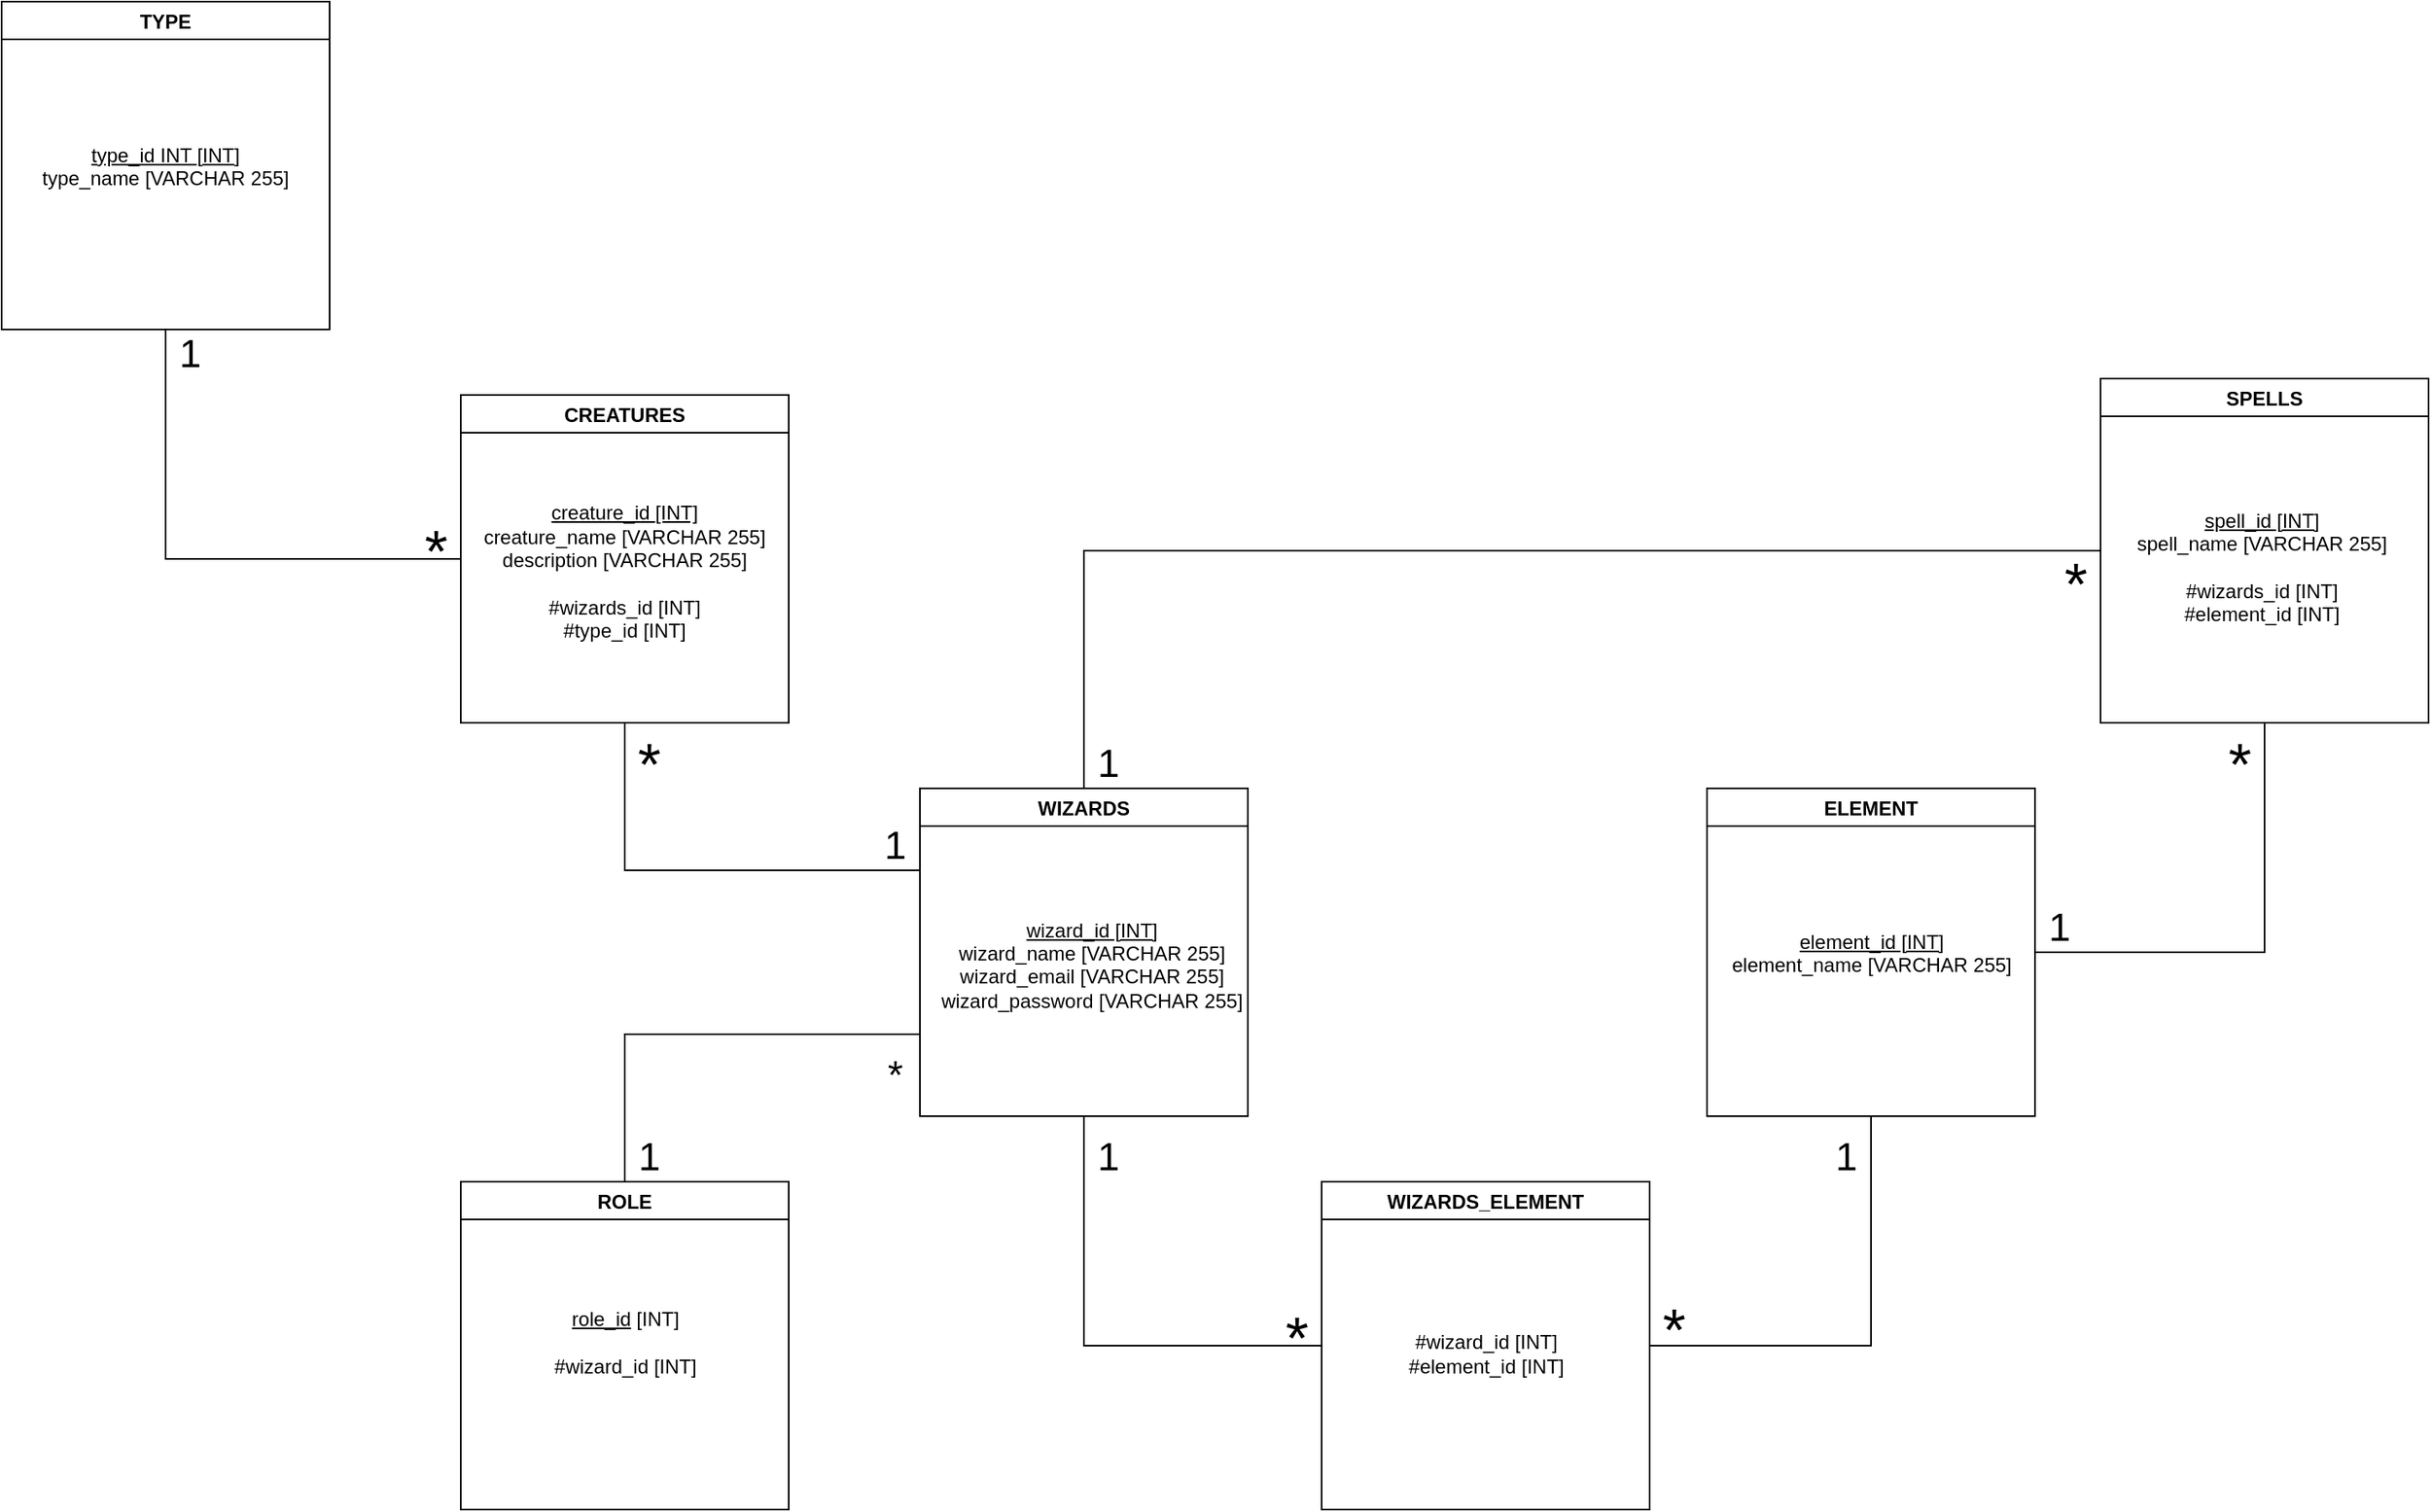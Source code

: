 <mxfile version="25.0.2">
  <diagram id="C5RBs43oDa-KdzZeNtuy" name="Page-1">
    <mxGraphModel dx="3592" dy="2858" grid="1" gridSize="10" guides="1" tooltips="1" connect="1" arrows="1" fold="1" page="1" pageScale="1" pageWidth="827" pageHeight="1169" math="0" shadow="0">
      <root>
        <mxCell id="WIyWlLk6GJQsqaUBKTNV-0" />
        <mxCell id="WIyWlLk6GJQsqaUBKTNV-1" parent="WIyWlLk6GJQsqaUBKTNV-0" />
        <mxCell id="aLs-xE2tIXRfUIecubn8-0" value="WIZARDS" style="swimlane;" vertex="1" parent="WIyWlLk6GJQsqaUBKTNV-1">
          <mxGeometry x="-120" y="240" width="200" height="200" as="geometry" />
        </mxCell>
        <mxCell id="aLs-xE2tIXRfUIecubn8-41" value="&lt;div&gt;&lt;u&gt;wizard_id [INT]&lt;/u&gt;&lt;/div&gt;&lt;div&gt;wizard_name [VARCHAR 255]&lt;/div&gt;&lt;div&gt;wizard_email [VARCHAR 255]&lt;br&gt;&lt;/div&gt;&lt;div&gt;&lt;div&gt;wizard_password [VARCHAR 255]&lt;/div&gt;&lt;div&gt;&lt;div&gt;&lt;br&gt;&lt;/div&gt;&lt;/div&gt;&lt;/div&gt;" style="text;html=1;align=center;verticalAlign=middle;whiteSpace=wrap;rounded=0;" vertex="1" parent="aLs-xE2tIXRfUIecubn8-0">
          <mxGeometry x="10" y="30" width="190" height="170" as="geometry" />
        </mxCell>
        <mxCell id="aLs-xE2tIXRfUIecubn8-1" value="WIZARDS_ELEMENT" style="swimlane;" vertex="1" parent="WIyWlLk6GJQsqaUBKTNV-1">
          <mxGeometry x="125" y="480" width="200" height="200" as="geometry" />
        </mxCell>
        <mxCell id="aLs-xE2tIXRfUIecubn8-43" value="&lt;div&gt;#wizard_id [INT]&lt;/div&gt;&lt;div&gt;#element_id [INT]&lt;/div&gt;" style="text;html=1;align=center;verticalAlign=middle;whiteSpace=wrap;rounded=0;" vertex="1" parent="aLs-xE2tIXRfUIecubn8-1">
          <mxGeometry x="1.5" y="20" width="197" height="170" as="geometry" />
        </mxCell>
        <mxCell id="aLs-xE2tIXRfUIecubn8-2" value="SPELLS" style="swimlane;" vertex="1" parent="WIyWlLk6GJQsqaUBKTNV-1">
          <mxGeometry x="600" y="-10" width="200" height="210" as="geometry" />
        </mxCell>
        <mxCell id="aLs-xE2tIXRfUIecubn8-39" value="&lt;div&gt;&lt;u&gt;spell_id [INT]&lt;/u&gt;&lt;/div&gt;&lt;div&gt;spell_name [VARCHAR 255]&lt;/div&gt;&lt;div&gt;&lt;br&gt;&lt;/div&gt;&lt;div&gt;#wizards_id [INT]&lt;/div&gt;&lt;div&gt;#element_id [INT]&lt;/div&gt;" style="text;html=1;align=center;verticalAlign=middle;whiteSpace=wrap;rounded=0;" vertex="1" parent="aLs-xE2tIXRfUIecubn8-2">
          <mxGeometry y="30" width="197" height="170" as="geometry" />
        </mxCell>
        <mxCell id="aLs-xE2tIXRfUIecubn8-3" value="CREATURES" style="swimlane;" vertex="1" parent="WIyWlLk6GJQsqaUBKTNV-1">
          <mxGeometry x="-400" width="200" height="200" as="geometry" />
        </mxCell>
        <mxCell id="aLs-xE2tIXRfUIecubn8-38" value="&lt;div&gt;&lt;u&gt;creature_id [INT]&lt;/u&gt;&lt;/div&gt;&lt;div&gt;creature_name [VARCHAR 255]&lt;/div&gt;&lt;div&gt;description [VARCHAR 255]&lt;br&gt;&lt;/div&gt;&lt;div&gt;&lt;br&gt;&lt;/div&gt;&lt;div&gt;#wizards_id [INT]&lt;/div&gt;&lt;div&gt;#type_id [INT]&lt;/div&gt;&lt;div&gt;&lt;br&gt;&lt;/div&gt;" style="text;html=1;align=center;verticalAlign=middle;whiteSpace=wrap;rounded=0;" vertex="1" parent="aLs-xE2tIXRfUIecubn8-3">
          <mxGeometry y="30" width="200" height="170" as="geometry" />
        </mxCell>
        <mxCell id="aLs-xE2tIXRfUIecubn8-5" value="" style="endArrow=none;html=1;rounded=0;exitX=0.5;exitY=1;exitDx=0;exitDy=0;entryX=0;entryY=0.5;entryDx=0;entryDy=0;" edge="1" parent="WIyWlLk6GJQsqaUBKTNV-1" source="aLs-xE2tIXRfUIecubn8-0" target="aLs-xE2tIXRfUIecubn8-1">
          <mxGeometry width="50" height="50" relative="1" as="geometry">
            <mxPoint x="550" y="350" as="sourcePoint" />
            <mxPoint x="600" y="300" as="targetPoint" />
            <Array as="points">
              <mxPoint x="-20" y="580" />
            </Array>
          </mxGeometry>
        </mxCell>
        <mxCell id="aLs-xE2tIXRfUIecubn8-9" value="&lt;font style=&quot;font-size: 24px;&quot;&gt;1&lt;/font&gt;&lt;span style=&quot;color: rgba(0, 0, 0, 0); font-family: monospace; font-size: 0px; text-align: start; text-wrap: nowrap;&quot;&gt;%3CmxGraphModel%3E%3Croot%3E%3CmxCell%20id%3D%220%22%2F%3E%3CmxCell%20id%3D%221%22%20parent%3D%220%22%2F%3E%3CmxCell%20id%3D%222%22%20value%3D%22%22%20style%3D%22endArrow%3Dnone%3Bhtml%3D1%3Brounded%3D0%3BexitX%3D0.5%3BexitY%3D0%3BexitDx%3D0%3BexitDy%3D0%3BentryX%3D0%3BentryY%3D0.5%3BentryDx%3D0%3BentryDy%3D0%3B%22%20edge%3D%221%22%20parent%3D%221%22%3E%3CmxGeometry%20width%3D%2250%22%20height%3D%2250%22%20relative%3D%221%22%20as%3D%22geometry%22%3E%3CmxPoint%20x%3D%22580%22%20y%3D%22240%22%20as%3D%22sourcePoint%22%2F%3E%3CmxPoint%20x%3D%22720%22%20y%3D%2260%22%20as%3D%22targetPoint%22%2F%3E%3CArray%20as%3D%22points%22%3E%3CmxPoint%20x%3D%22580%22%20y%3D%2260%22%2F%3E%3C%2FArray%3E%3C%2FmxGeometry%3E%3C%2FmxCell%3E%3C%2Froot%3E%3C%2FmxGraphModel%3E&lt;/span&gt;" style="text;html=1;align=center;verticalAlign=middle;whiteSpace=wrap;rounded=0;" vertex="1" parent="WIyWlLk6GJQsqaUBKTNV-1">
          <mxGeometry x="-20" y="450" width="30" height="30" as="geometry" />
        </mxCell>
        <mxCell id="aLs-xE2tIXRfUIecubn8-10" value="&lt;font style=&quot;font-size: 36px;&quot;&gt;*&lt;/font&gt;" style="text;html=1;align=center;verticalAlign=middle;whiteSpace=wrap;rounded=0;" vertex="1" parent="WIyWlLk6GJQsqaUBKTNV-1">
          <mxGeometry x="95" y="560" width="30" height="30" as="geometry" />
        </mxCell>
        <mxCell id="aLs-xE2tIXRfUIecubn8-11" value="&lt;font style=&quot;font-size: 24px;&quot;&gt;1&lt;/font&gt;&lt;span style=&quot;color: rgba(0, 0, 0, 0); font-family: monospace; font-size: 0px; text-align: start; text-wrap: nowrap;&quot;&gt;%3CmxGraphModel%3E%3Croot%3E%3CmxCell%20id%3D%220%22%2F%3E%3CmxCell%20id%3D%221%22%20parent%3D%220%22%2F%3E%3CmxCell%20id%3D%222%22%20value%3D%22%22%20style%3D%22endArrow%3Dnone%3Bhtml%3D1%3Brounded%3D0%3BexitX%3D0.5%3BexitY%3D0%3BexitDx%3D0%3BexitDy%3D0%3BentryX%3D0%3BentryY%3D0.5%3BentryDx%3D0%3BentryDy%3D0%3B%22%20edge%3D%221%22%20parent%3D%221%22%3E%3CmxGeometry%20width%3D%2250%22%20height%3D%2250%22%20relative%3D%221%22%20as%3D%22geometry%22%3E%3CmxPoint%20x%3D%22580%22%20y%3D%22240%22%20as%3D%22sourcePoint%22%2F%3E%3CmxPoint%20x%3D%22720%22%20y%3D%2260%22%20as%3D%22targetPoint%22%2F%3E%3CArray%20as%3D%22points%22%3E%3CmxPoint%20x%3D%22580%22%20y%3D%2260%22%2F%3E%3C%2FArray%3E%3C%2FmxGeometry%3E%3C%2FmxCell%3E%3C%2Froot%3E%3C%2FmxGraphModel%3E&lt;/span&gt;" style="text;html=1;align=center;verticalAlign=middle;whiteSpace=wrap;rounded=0;" vertex="1" parent="WIyWlLk6GJQsqaUBKTNV-1">
          <mxGeometry x="430" y="450" width="30" height="30" as="geometry" />
        </mxCell>
        <mxCell id="aLs-xE2tIXRfUIecubn8-12" value="&lt;font style=&quot;font-size: 36px;&quot;&gt;*&lt;/font&gt;" style="text;html=1;align=center;verticalAlign=middle;whiteSpace=wrap;rounded=0;" vertex="1" parent="WIyWlLk6GJQsqaUBKTNV-1">
          <mxGeometry x="670" y="210" width="30" height="30" as="geometry" />
        </mxCell>
        <mxCell id="aLs-xE2tIXRfUIecubn8-17" value="TYPE" style="swimlane;" vertex="1" parent="WIyWlLk6GJQsqaUBKTNV-1">
          <mxGeometry x="-680" y="-240" width="200" height="200" as="geometry" />
        </mxCell>
        <mxCell id="aLs-xE2tIXRfUIecubn8-37" value="&lt;u&gt;type_id INT [INT]&lt;/u&gt;&lt;div&gt;type_name [VARCHAR 255]&lt;/div&gt;&lt;div&gt;&lt;br&gt;&lt;/div&gt;&lt;div&gt;&lt;br&gt;&lt;/div&gt;" style="text;html=1;align=center;verticalAlign=middle;whiteSpace=wrap;rounded=0;" vertex="1" parent="aLs-xE2tIXRfUIecubn8-17">
          <mxGeometry y="30" width="200" height="170" as="geometry" />
        </mxCell>
        <mxCell id="aLs-xE2tIXRfUIecubn8-18" value="" style="endArrow=none;html=1;rounded=0;entryX=0.5;entryY=1;entryDx=0;entryDy=0;exitX=0;exitY=0.5;exitDx=0;exitDy=0;" edge="1" parent="WIyWlLk6GJQsqaUBKTNV-1" source="aLs-xE2tIXRfUIecubn8-3" target="aLs-xE2tIXRfUIecubn8-17">
          <mxGeometry width="50" height="50" relative="1" as="geometry">
            <mxPoint x="-330" y="-150" as="sourcePoint" />
            <mxPoint x="-470" y="-330" as="targetPoint" />
            <Array as="points">
              <mxPoint x="-580" y="100" />
            </Array>
          </mxGeometry>
        </mxCell>
        <mxCell id="aLs-xE2tIXRfUIecubn8-19" value="&lt;font style=&quot;font-size: 24px;&quot;&gt;1&lt;/font&gt;&lt;span style=&quot;color: rgba(0, 0, 0, 0); font-family: monospace; font-size: 0px; text-align: start; text-wrap: nowrap;&quot;&gt;%3CmxGraphModel%3E%3Croot%3E%3CmxCell%20id%3D%220%22%2F%3E%3CmxCell%20id%3D%221%22%20parent%3D%220%22%2F%3E%3CmxCell%20id%3D%222%22%20value%3D%22%22%20style%3D%22endArrow%3Dnone%3Bhtml%3D1%3Brounded%3D0%3BexitX%3D0.5%3BexitY%3D0%3BexitDx%3D0%3BexitDy%3D0%3BentryX%3D0%3BentryY%3D0.5%3BentryDx%3D0%3BentryDy%3D0%3B%22%20edge%3D%221%22%20parent%3D%221%22%3E%3CmxGeometry%20width%3D%2250%22%20height%3D%2250%22%20relative%3D%221%22%20as%3D%22geometry%22%3E%3CmxPoint%20x%3D%22580%22%20y%3D%22240%22%20as%3D%22sourcePoint%22%2F%3E%3CmxPoint%20x%3D%22720%22%20y%3D%2260%22%20as%3D%22targetPoint%22%2F%3E%3CArray%20as%3D%22points%22%3E%3CmxPoint%20x%3D%22580%22%20y%3D%2260%22%2F%3E%3C%2FArray%3E%3C%2FmxGeometry%3E%3C%2FmxCell%3E%3C%2Froot%3E%3C%2FmxGraphModel%3E&lt;/span&gt;" style="text;html=1;align=center;verticalAlign=middle;whiteSpace=wrap;rounded=0;" vertex="1" parent="WIyWlLk6GJQsqaUBKTNV-1">
          <mxGeometry x="-580" y="-40" width="30" height="30" as="geometry" />
        </mxCell>
        <mxCell id="aLs-xE2tIXRfUIecubn8-22" value="ELEMENT" style="swimlane;" vertex="1" parent="WIyWlLk6GJQsqaUBKTNV-1">
          <mxGeometry x="360" y="240" width="200" height="200" as="geometry" />
        </mxCell>
        <mxCell id="aLs-xE2tIXRfUIecubn8-42" value="&lt;div&gt;&lt;u&gt;element_id [INT]&lt;/u&gt;&lt;/div&gt;&lt;div&gt;element_name [VARCHAR 255]&lt;/div&gt;&lt;div&gt;&lt;br&gt;&lt;/div&gt;&lt;div&gt;&lt;div&gt;&lt;div&gt;&lt;br&gt;&lt;/div&gt;&lt;/div&gt;&lt;/div&gt;" style="text;html=1;align=center;verticalAlign=middle;whiteSpace=wrap;rounded=0;" vertex="1" parent="aLs-xE2tIXRfUIecubn8-22">
          <mxGeometry x="1.5" y="30" width="197" height="170" as="geometry" />
        </mxCell>
        <mxCell id="aLs-xE2tIXRfUIecubn8-23" value="" style="endArrow=none;html=1;rounded=0;exitX=1;exitY=0.5;exitDx=0;exitDy=0;entryX=0.5;entryY=1;entryDx=0;entryDy=0;" edge="1" parent="WIyWlLk6GJQsqaUBKTNV-1" source="aLs-xE2tIXRfUIecubn8-1" target="aLs-xE2tIXRfUIecubn8-22">
          <mxGeometry width="50" height="50" relative="1" as="geometry">
            <mxPoint x="520" y="690" as="sourcePoint" />
            <mxPoint x="570" y="640" as="targetPoint" />
            <Array as="points">
              <mxPoint x="460" y="580" />
            </Array>
          </mxGeometry>
        </mxCell>
        <mxCell id="aLs-xE2tIXRfUIecubn8-24" value="&lt;font style=&quot;font-size: 36px;&quot;&gt;*&lt;/font&gt;" style="text;html=1;align=center;verticalAlign=middle;whiteSpace=wrap;rounded=0;" vertex="1" parent="WIyWlLk6GJQsqaUBKTNV-1">
          <mxGeometry x="325" y="560" width="30" height="20" as="geometry" />
        </mxCell>
        <mxCell id="aLs-xE2tIXRfUIecubn8-26" value="&lt;font style=&quot;font-size: 36px;&quot;&gt;*&lt;/font&gt;" style="text;html=1;align=center;verticalAlign=middle;whiteSpace=wrap;rounded=0;" vertex="1" parent="WIyWlLk6GJQsqaUBKTNV-1">
          <mxGeometry x="-430" y="80" width="30" height="30" as="geometry" />
        </mxCell>
        <mxCell id="aLs-xE2tIXRfUIecubn8-27" value="" style="endArrow=none;html=1;rounded=0;exitX=0.5;exitY=1;exitDx=0;exitDy=0;entryX=1;entryY=0.5;entryDx=0;entryDy=0;" edge="1" parent="WIyWlLk6GJQsqaUBKTNV-1" source="aLs-xE2tIXRfUIecubn8-2" target="aLs-xE2tIXRfUIecubn8-22">
          <mxGeometry width="50" height="50" relative="1" as="geometry">
            <mxPoint x="335" y="590" as="sourcePoint" />
            <mxPoint x="470" y="450" as="targetPoint" />
            <Array as="points">
              <mxPoint x="700" y="340" />
            </Array>
          </mxGeometry>
        </mxCell>
        <mxCell id="aLs-xE2tIXRfUIecubn8-28" value="&lt;font style=&quot;font-size: 24px;&quot;&gt;1&lt;/font&gt;&lt;span style=&quot;color: rgba(0, 0, 0, 0); font-family: monospace; font-size: 0px; text-align: start; text-wrap: nowrap;&quot;&gt;%3CmxGraphModel%3E%3Croot%3E%3CmxCell%20id%3D%220%22%2F%3E%3CmxCell%20id%3D%221%22%20parent%3D%220%22%2F%3E%3CmxCell%20id%3D%222%22%20value%3D%22%22%20style%3D%22endArrow%3Dnone%3Bhtml%3D1%3Brounded%3D0%3BexitX%3D0.5%3BexitY%3D0%3BexitDx%3D0%3BexitDy%3D0%3BentryX%3D0%3BentryY%3D0.5%3BentryDx%3D0%3BentryDy%3D0%3B%22%20edge%3D%221%22%20parent%3D%221%22%3E%3CmxGeometry%20width%3D%2250%22%20height%3D%2250%22%20relative%3D%221%22%20as%3D%22geometry%22%3E%3CmxPoint%20x%3D%22580%22%20y%3D%22240%22%20as%3D%22sourcePoint%22%2F%3E%3CmxPoint%20x%3D%22720%22%20y%3D%2260%22%20as%3D%22targetPoint%22%2F%3E%3CArray%20as%3D%22points%22%3E%3CmxPoint%20x%3D%22580%22%20y%3D%2260%22%2F%3E%3C%2FArray%3E%3C%2FmxGeometry%3E%3C%2FmxCell%3E%3C%2Froot%3E%3C%2FmxGraphModel%3E&lt;/span&gt;" style="text;html=1;align=center;verticalAlign=middle;whiteSpace=wrap;rounded=0;" vertex="1" parent="WIyWlLk6GJQsqaUBKTNV-1">
          <mxGeometry x="560" y="310" width="30" height="30" as="geometry" />
        </mxCell>
        <mxCell id="aLs-xE2tIXRfUIecubn8-34" value="" style="endArrow=none;html=1;rounded=0;exitX=0.5;exitY=1;exitDx=0;exitDy=0;entryX=0;entryY=0.25;entryDx=0;entryDy=0;" edge="1" parent="WIyWlLk6GJQsqaUBKTNV-1" source="aLs-xE2tIXRfUIecubn8-38" target="aLs-xE2tIXRfUIecubn8-0">
          <mxGeometry width="50" height="50" relative="1" as="geometry">
            <mxPoint x="-240" y="310" as="sourcePoint" />
            <mxPoint x="-200" y="300" as="targetPoint" />
            <Array as="points">
              <mxPoint x="-300" y="290" />
            </Array>
          </mxGeometry>
        </mxCell>
        <mxCell id="aLs-xE2tIXRfUIecubn8-35" value="&lt;font style=&quot;font-size: 24px;&quot;&gt;1&lt;/font&gt;&lt;span style=&quot;color: rgba(0, 0, 0, 0); font-family: monospace; font-size: 0px; text-align: start; text-wrap: nowrap;&quot;&gt;%3CmxGraphModel%3E%3Croot%3E%3CmxCell%20id%3D%220%22%2F%3E%3CmxCell%20id%3D%221%22%20parent%3D%220%22%2F%3E%3CmxCell%20id%3D%222%22%20value%3D%22%22%20style%3D%22endArrow%3Dnone%3Bhtml%3D1%3Brounded%3D0%3BexitX%3D0.5%3BexitY%3D0%3BexitDx%3D0%3BexitDy%3D0%3BentryX%3D0%3BentryY%3D0.5%3BentryDx%3D0%3BentryDy%3D0%3B%22%20edge%3D%221%22%20parent%3D%221%22%3E%3CmxGeometry%20width%3D%2250%22%20height%3D%2250%22%20relative%3D%221%22%20as%3D%22geometry%22%3E%3CmxPoint%20x%3D%22580%22%20y%3D%22240%22%20as%3D%22sourcePoint%22%2F%3E%3CmxPoint%20x%3D%22720%22%20y%3D%2260%22%20as%3D%22targetPoint%22%2F%3E%3CArray%20as%3D%22points%22%3E%3CmxPoint%20x%3D%22580%22%20y%3D%2260%22%2F%3E%3C%2FArray%3E%3C%2FmxGeometry%3E%3C%2FmxCell%3E%3C%2Froot%3E%3C%2FmxGraphModel%3E&lt;/span&gt;" style="text;html=1;align=center;verticalAlign=middle;whiteSpace=wrap;rounded=0;" vertex="1" parent="WIyWlLk6GJQsqaUBKTNV-1">
          <mxGeometry x="-150" y="260" width="30" height="30" as="geometry" />
        </mxCell>
        <mxCell id="aLs-xE2tIXRfUIecubn8-36" value="&lt;font style=&quot;font-size: 36px;&quot;&gt;*&lt;/font&gt;" style="text;html=1;align=center;verticalAlign=middle;whiteSpace=wrap;rounded=0;" vertex="1" parent="WIyWlLk6GJQsqaUBKTNV-1">
          <mxGeometry x="-300" y="210" width="30" height="30" as="geometry" />
        </mxCell>
        <mxCell id="aLs-xE2tIXRfUIecubn8-40" value="" style="endArrow=none;html=1;rounded=0;entryX=0.5;entryY=0;entryDx=0;entryDy=0;exitX=0;exitY=0.5;exitDx=0;exitDy=0;" edge="1" parent="WIyWlLk6GJQsqaUBKTNV-1" source="aLs-xE2tIXRfUIecubn8-2" target="aLs-xE2tIXRfUIecubn8-0">
          <mxGeometry width="50" height="50" relative="1" as="geometry">
            <mxPoint x="540" y="100" as="sourcePoint" />
            <mxPoint x="-110" y="350" as="targetPoint" />
            <Array as="points">
              <mxPoint x="-20" y="95" />
            </Array>
          </mxGeometry>
        </mxCell>
        <mxCell id="aLs-xE2tIXRfUIecubn8-45" value="ROLE" style="swimlane;" vertex="1" parent="WIyWlLk6GJQsqaUBKTNV-1">
          <mxGeometry x="-400" y="480" width="200" height="200" as="geometry" />
        </mxCell>
        <mxCell id="aLs-xE2tIXRfUIecubn8-46" value="&lt;u&gt;role_id&lt;/u&gt;&amp;nbsp;[INT]&lt;div&gt;&lt;br&gt;&lt;/div&gt;&lt;div&gt;#wizard_id [INT]&lt;br&gt;&lt;div&gt;&lt;br&gt;&lt;/div&gt;&lt;/div&gt;" style="text;html=1;align=center;verticalAlign=middle;whiteSpace=wrap;rounded=0;" vertex="1" parent="aLs-xE2tIXRfUIecubn8-45">
          <mxGeometry x="1.5" y="20" width="197" height="170" as="geometry" />
        </mxCell>
        <mxCell id="aLs-xE2tIXRfUIecubn8-47" value="" style="endArrow=none;html=1;rounded=0;exitX=0.5;exitY=0;exitDx=0;exitDy=0;entryX=0;entryY=0.75;entryDx=0;entryDy=0;" edge="1" parent="WIyWlLk6GJQsqaUBKTNV-1" source="aLs-xE2tIXRfUIecubn8-45" target="aLs-xE2tIXRfUIecubn8-0">
          <mxGeometry width="50" height="50" relative="1" as="geometry">
            <mxPoint x="-300" y="240" as="sourcePoint" />
            <mxPoint x="-150" y="420" as="targetPoint" />
            <Array as="points">
              <mxPoint x="-300" y="390" />
            </Array>
          </mxGeometry>
        </mxCell>
        <mxCell id="aLs-xE2tIXRfUIecubn8-48" value="&lt;span style=&quot;font-size: 24px;&quot;&gt;*&lt;/span&gt;" style="text;html=1;align=center;verticalAlign=middle;whiteSpace=wrap;rounded=0;" vertex="1" parent="WIyWlLk6GJQsqaUBKTNV-1">
          <mxGeometry x="-150" y="400" width="30" height="30" as="geometry" />
        </mxCell>
        <mxCell id="aLs-xE2tIXRfUIecubn8-49" value="&lt;font style=&quot;font-size: 24px;&quot;&gt;1&lt;/font&gt;&lt;span style=&quot;color: rgba(0, 0, 0, 0); font-family: monospace; font-size: 0px; text-align: start; text-wrap: nowrap;&quot;&gt;%3CmxGraphModel%3E%3Croot%3E%3CmxCell%20id%3D%220%22%2F%3E%3CmxCell%20id%3D%221%22%20parent%3D%220%22%2F%3E%3CmxCell%20id%3D%222%22%20value%3D%22%22%20style%3D%22endArrow%3Dnone%3Bhtml%3D1%3Brounded%3D0%3BexitX%3D0.5%3BexitY%3D0%3BexitDx%3D0%3BexitDy%3D0%3BentryX%3D0%3BentryY%3D0.5%3BentryDx%3D0%3BentryDy%3D0%3B%22%20edge%3D%221%22%20parent%3D%221%22%3E%3CmxGeometry%20width%3D%2250%22%20height%3D%2250%22%20relative%3D%221%22%20as%3D%22geometry%22%3E%3CmxPoint%20x%3D%22580%22%20y%3D%22240%22%20as%3D%22sourcePoint%22%2F%3E%3CmxPoint%20x%3D%22720%22%20y%3D%2260%22%20as%3D%22targetPoint%22%2F%3E%3CArray%20as%3D%22points%22%3E%3CmxPoint%20x%3D%22580%22%20y%3D%2260%22%2F%3E%3C%2FArray%3E%3C%2FmxGeometry%3E%3C%2FmxCell%3E%3C%2Froot%3E%3C%2FmxGraphModel%3E&lt;/span&gt;" style="text;html=1;align=center;verticalAlign=middle;whiteSpace=wrap;rounded=0;" vertex="1" parent="WIyWlLk6GJQsqaUBKTNV-1">
          <mxGeometry x="-300" y="450" width="30" height="30" as="geometry" />
        </mxCell>
        <mxCell id="aLs-xE2tIXRfUIecubn8-50" value="&lt;font style=&quot;font-size: 24px;&quot;&gt;1&lt;/font&gt;&lt;span style=&quot;color: rgba(0, 0, 0, 0); font-family: monospace; font-size: 0px; text-align: start; text-wrap: nowrap;&quot;&gt;%3CmxGraphModel%3E%3Croot%3E%3CmxCell%20id%3D%220%22%2F%3E%3CmxCell%20id%3D%221%22%20parent%3D%220%22%2F%3E%3CmxCell%20id%3D%222%22%20value%3D%22%22%20style%3D%22endArrow%3Dnone%3Bhtml%3D1%3Brounded%3D0%3BexitX%3D0.5%3BexitY%3D0%3BexitDx%3D0%3BexitDy%3D0%3BentryX%3D0%3BentryY%3D0.5%3BentryDx%3D0%3BentryDy%3D0%3B%22%20edge%3D%221%22%20parent%3D%221%22%3E%3CmxGeometry%20width%3D%2250%22%20height%3D%2250%22%20relative%3D%221%22%20as%3D%22geometry%22%3E%3CmxPoint%20x%3D%22580%22%20y%3D%22240%22%20as%3D%22sourcePoint%22%2F%3E%3CmxPoint%20x%3D%22720%22%20y%3D%2260%22%20as%3D%22targetPoint%22%2F%3E%3CArray%20as%3D%22points%22%3E%3CmxPoint%20x%3D%22580%22%20y%3D%2260%22%2F%3E%3C%2FArray%3E%3C%2FmxGeometry%3E%3C%2FmxCell%3E%3C%2Froot%3E%3C%2FmxGraphModel%3E&lt;/span&gt;" style="text;html=1;align=center;verticalAlign=middle;whiteSpace=wrap;rounded=0;" vertex="1" parent="WIyWlLk6GJQsqaUBKTNV-1">
          <mxGeometry x="-20" y="210" width="30" height="30" as="geometry" />
        </mxCell>
        <mxCell id="aLs-xE2tIXRfUIecubn8-51" value="&lt;font style=&quot;font-size: 36px;&quot;&gt;*&lt;/font&gt;" style="text;html=1;align=center;verticalAlign=middle;whiteSpace=wrap;rounded=0;" vertex="1" parent="WIyWlLk6GJQsqaUBKTNV-1">
          <mxGeometry x="570" y="100" width="30" height="30" as="geometry" />
        </mxCell>
      </root>
    </mxGraphModel>
  </diagram>
</mxfile>
